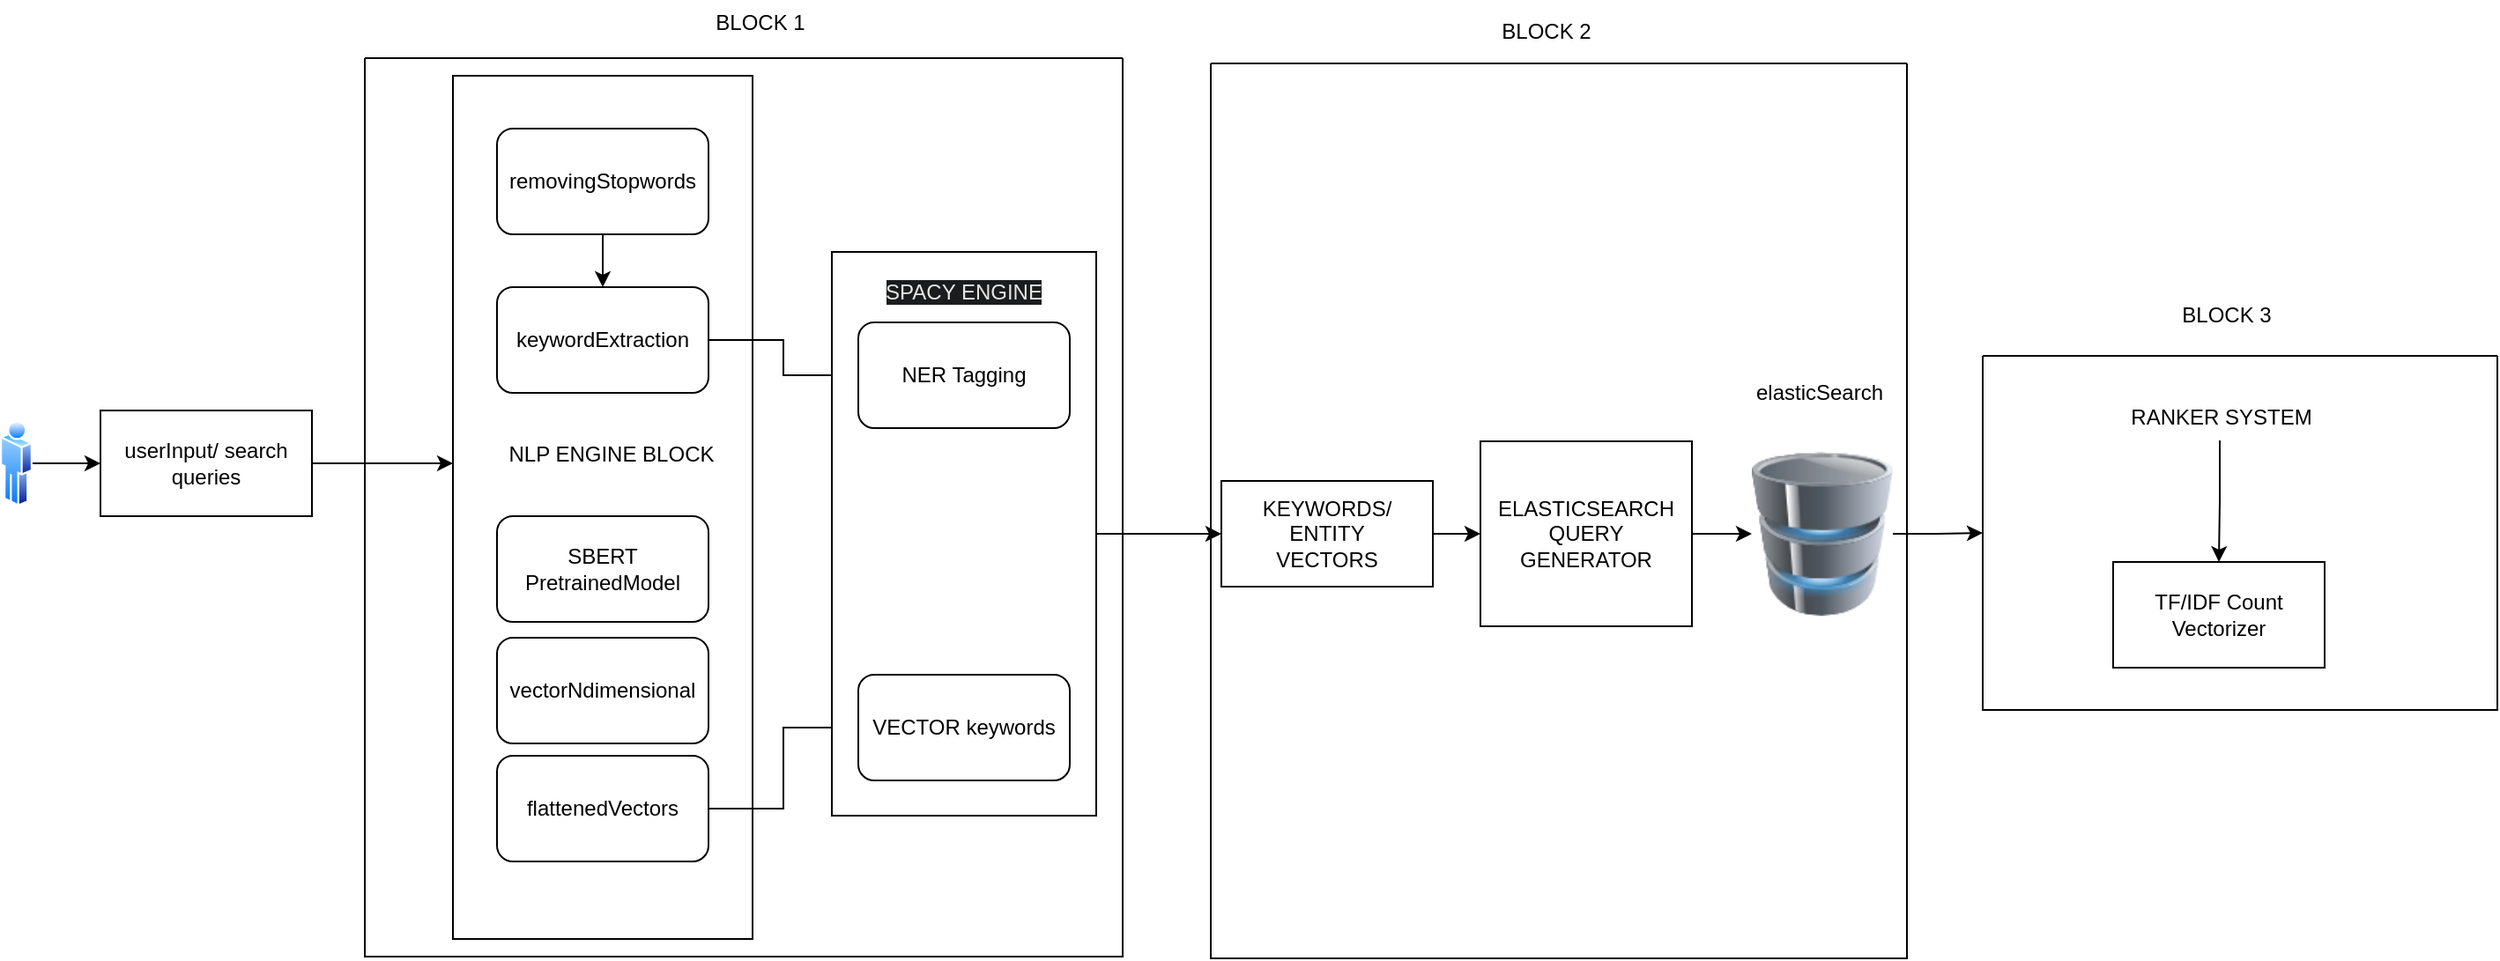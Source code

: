 <mxfile version="21.6.9" type="github">
  <diagram name="Page-1" id="bayIbZEzPVLwSbqbEemV">
    <mxGraphModel dx="1434" dy="788" grid="0" gridSize="10" guides="1" tooltips="1" connect="1" arrows="1" fold="1" page="1" pageScale="1" pageWidth="827" pageHeight="1169" background="none" math="0" shadow="0">
      <root>
        <mxCell id="0" />
        <mxCell id="1" parent="0" />
        <mxCell id="5J7Vs1bPSsVmYzyxt__D-5" value="" style="edgeStyle=orthogonalEdgeStyle;rounded=0;orthogonalLoop=1;jettySize=auto;html=1;" edge="1" parent="1" source="5J7Vs1bPSsVmYzyxt__D-1">
          <mxGeometry relative="1" as="geometry">
            <mxPoint x="290" y="366" as="targetPoint" />
          </mxGeometry>
        </mxCell>
        <mxCell id="5J7Vs1bPSsVmYzyxt__D-1" value="userInput/ search queries" style="rounded=0;whiteSpace=wrap;html=1;" vertex="1" parent="1">
          <mxGeometry x="90" y="336" width="120" height="60" as="geometry" />
        </mxCell>
        <mxCell id="5J7Vs1bPSsVmYzyxt__D-34" value="" style="edgeStyle=orthogonalEdgeStyle;rounded=0;orthogonalLoop=1;jettySize=auto;html=1;" edge="1" parent="1" source="5J7Vs1bPSsVmYzyxt__D-2" target="5J7Vs1bPSsVmYzyxt__D-1">
          <mxGeometry relative="1" as="geometry" />
        </mxCell>
        <mxCell id="5J7Vs1bPSsVmYzyxt__D-2" value="" style="image;aspect=fixed;perimeter=ellipsePerimeter;html=1;align=center;shadow=0;dashed=0;spacingTop=3;image=img/lib/active_directory/user.svg;" vertex="1" parent="1">
          <mxGeometry x="33" y="341" width="18.5" height="50" as="geometry" />
        </mxCell>
        <mxCell id="5J7Vs1bPSsVmYzyxt__D-7" value="" style="rounded=0;whiteSpace=wrap;html=1;" vertex="1" parent="1">
          <mxGeometry x="290" y="146" width="170" height="490" as="geometry" />
        </mxCell>
        <mxCell id="5J7Vs1bPSsVmYzyxt__D-24" value="" style="edgeStyle=orthogonalEdgeStyle;rounded=0;orthogonalLoop=1;jettySize=auto;html=1;" edge="1" parent="1" source="5J7Vs1bPSsVmYzyxt__D-8" target="5J7Vs1bPSsVmYzyxt__D-10">
          <mxGeometry relative="1" as="geometry" />
        </mxCell>
        <mxCell id="5J7Vs1bPSsVmYzyxt__D-8" value="removingStopwords" style="rounded=1;whiteSpace=wrap;html=1;" vertex="1" parent="1">
          <mxGeometry x="315" y="176" width="120" height="60" as="geometry" />
        </mxCell>
        <mxCell id="5J7Vs1bPSsVmYzyxt__D-26" value="" style="edgeStyle=orthogonalEdgeStyle;rounded=0;orthogonalLoop=1;jettySize=auto;html=1;" edge="1" parent="1" source="5J7Vs1bPSsVmYzyxt__D-10" target="5J7Vs1bPSsVmYzyxt__D-25">
          <mxGeometry relative="1" as="geometry" />
        </mxCell>
        <mxCell id="5J7Vs1bPSsVmYzyxt__D-10" value="keywordExtraction" style="rounded=1;whiteSpace=wrap;html=1;" vertex="1" parent="1">
          <mxGeometry x="315" y="266" width="120" height="60" as="geometry" />
        </mxCell>
        <mxCell id="5J7Vs1bPSsVmYzyxt__D-11" value="SBERT PretrainedModel" style="rounded=1;whiteSpace=wrap;html=1;" vertex="1" parent="1">
          <mxGeometry x="315" y="396" width="120" height="60" as="geometry" />
        </mxCell>
        <mxCell id="5J7Vs1bPSsVmYzyxt__D-12" value="vectorNdimensional" style="rounded=1;whiteSpace=wrap;html=1;" vertex="1" parent="1">
          <mxGeometry x="315" y="465" width="120" height="60" as="geometry" />
        </mxCell>
        <mxCell id="5J7Vs1bPSsVmYzyxt__D-30" value="" style="edgeStyle=orthogonalEdgeStyle;rounded=0;orthogonalLoop=1;jettySize=auto;html=1;" edge="1" parent="1" source="5J7Vs1bPSsVmYzyxt__D-14" target="5J7Vs1bPSsVmYzyxt__D-29">
          <mxGeometry relative="1" as="geometry" />
        </mxCell>
        <mxCell id="5J7Vs1bPSsVmYzyxt__D-14" value="flattenedVectors" style="rounded=1;whiteSpace=wrap;html=1;" vertex="1" parent="1">
          <mxGeometry x="315" y="532" width="120" height="60" as="geometry" />
        </mxCell>
        <mxCell id="5J7Vs1bPSsVmYzyxt__D-15" value="NLP ENGINE BLOCK&lt;br&gt;" style="text;html=1;strokeColor=none;fillColor=none;align=center;verticalAlign=middle;whiteSpace=wrap;rounded=0;" vertex="1" parent="1">
          <mxGeometry x="320" y="346" width="120" height="30" as="geometry" />
        </mxCell>
        <mxCell id="5J7Vs1bPSsVmYzyxt__D-22" value="" style="edgeStyle=orthogonalEdgeStyle;rounded=0;orthogonalLoop=1;jettySize=auto;html=1;" edge="1" parent="1" source="5J7Vs1bPSsVmYzyxt__D-16" target="5J7Vs1bPSsVmYzyxt__D-21">
          <mxGeometry relative="1" as="geometry" />
        </mxCell>
        <mxCell id="5J7Vs1bPSsVmYzyxt__D-16" value="" style="rounded=0;whiteSpace=wrap;html=1;" vertex="1" parent="1">
          <mxGeometry x="505" y="246" width="150" height="320" as="geometry" />
        </mxCell>
        <mxCell id="5J7Vs1bPSsVmYzyxt__D-17" value="&lt;br&gt;&lt;span data-darkreader-inline-bgcolor=&quot;&quot; data-darkreader-inline-color=&quot;&quot; style=&quot;color: rgb(232, 230, 227); font-family: Helvetica; font-size: 12px; font-style: normal; font-variant-ligatures: normal; font-variant-caps: normal; font-weight: 400; letter-spacing: normal; orphans: 2; text-align: center; text-indent: 0px; text-transform: none; widows: 2; word-spacing: 0px; -webkit-text-stroke-width: 0px; background-color: rgb(26, 28, 30); text-decoration-thickness: initial; text-decoration-style: initial; text-decoration-color: initial; float: none; --darkreader-inline-color: #d8d4cf; --darkreader-inline-bgcolor: #151718; display: inline !important;&quot;&gt;SPACY ENGINE&lt;/span&gt;" style="text;html=1;strokeColor=none;fillColor=none;align=center;verticalAlign=middle;whiteSpace=wrap;rounded=0;" vertex="1" parent="1">
          <mxGeometry x="520" y="246" width="120" height="30" as="geometry" />
        </mxCell>
        <mxCell id="5J7Vs1bPSsVmYzyxt__D-38" value="" style="edgeStyle=orthogonalEdgeStyle;rounded=0;orthogonalLoop=1;jettySize=auto;html=1;" edge="1" parent="1" source="5J7Vs1bPSsVmYzyxt__D-21" target="5J7Vs1bPSsVmYzyxt__D-37">
          <mxGeometry relative="1" as="geometry" />
        </mxCell>
        <mxCell id="5J7Vs1bPSsVmYzyxt__D-21" value="KEYWORDS/ ENTITY&lt;br&gt;VECTORS" style="whiteSpace=wrap;html=1;rounded=0;" vertex="1" parent="1">
          <mxGeometry x="726" y="376" width="120" height="60" as="geometry" />
        </mxCell>
        <mxCell id="5J7Vs1bPSsVmYzyxt__D-25" value="NER Tagging" style="rounded=1;whiteSpace=wrap;html=1;" vertex="1" parent="1">
          <mxGeometry x="520" y="286" width="120" height="60" as="geometry" />
        </mxCell>
        <mxCell id="5J7Vs1bPSsVmYzyxt__D-29" value="VECTOR keywords" style="rounded=1;whiteSpace=wrap;html=1;" vertex="1" parent="1">
          <mxGeometry x="520" y="486" width="120" height="60" as="geometry" />
        </mxCell>
        <mxCell id="5J7Vs1bPSsVmYzyxt__D-33" value="" style="swimlane;startSize=0;" vertex="1" parent="1">
          <mxGeometry x="240" y="136" width="430" height="510" as="geometry" />
        </mxCell>
        <mxCell id="5J7Vs1bPSsVmYzyxt__D-36" value="BLOCK 1" style="text;html=1;align=center;verticalAlign=middle;resizable=0;points=[];autosize=1;strokeColor=none;fillColor=none;" vertex="1" parent="1">
          <mxGeometry x="429" y="103" width="69" height="26" as="geometry" />
        </mxCell>
        <mxCell id="5J7Vs1bPSsVmYzyxt__D-41" value="" style="edgeStyle=orthogonalEdgeStyle;rounded=0;orthogonalLoop=1;jettySize=auto;html=1;" edge="1" parent="1" source="5J7Vs1bPSsVmYzyxt__D-37" target="5J7Vs1bPSsVmYzyxt__D-39">
          <mxGeometry relative="1" as="geometry" />
        </mxCell>
        <mxCell id="5J7Vs1bPSsVmYzyxt__D-37" value="ELASTICSEARCH QUERY GENERATOR" style="rounded=0;whiteSpace=wrap;html=1;" vertex="1" parent="1">
          <mxGeometry x="873" y="353.5" width="120" height="105" as="geometry" />
        </mxCell>
        <mxCell id="5J7Vs1bPSsVmYzyxt__D-52" style="edgeStyle=orthogonalEdgeStyle;rounded=0;orthogonalLoop=1;jettySize=auto;html=1;" edge="1" parent="1" source="5J7Vs1bPSsVmYzyxt__D-39" target="5J7Vs1bPSsVmYzyxt__D-46">
          <mxGeometry relative="1" as="geometry" />
        </mxCell>
        <mxCell id="5J7Vs1bPSsVmYzyxt__D-39" value="" style="image;html=1;image=img/lib/clip_art/computers/Database_128x128.png" vertex="1" parent="1">
          <mxGeometry x="1027" y="337" width="80" height="138" as="geometry" />
        </mxCell>
        <mxCell id="5J7Vs1bPSsVmYzyxt__D-40" value="elasticSearch&lt;br&gt;" style="text;html=1;align=center;verticalAlign=middle;resizable=0;points=[];autosize=1;strokeColor=none;fillColor=none;" vertex="1" parent="1">
          <mxGeometry x="1020" y="313" width="90" height="26" as="geometry" />
        </mxCell>
        <mxCell id="5J7Vs1bPSsVmYzyxt__D-43" value="" style="swimlane;startSize=0;" vertex="1" parent="1">
          <mxGeometry x="720" y="139" width="395" height="508" as="geometry" />
        </mxCell>
        <mxCell id="5J7Vs1bPSsVmYzyxt__D-44" value="BLOCK 2" style="text;html=1;align=center;verticalAlign=middle;resizable=0;points=[];autosize=1;strokeColor=none;fillColor=none;" vertex="1" parent="1">
          <mxGeometry x="875" y="108" width="69" height="26" as="geometry" />
        </mxCell>
        <mxCell id="5J7Vs1bPSsVmYzyxt__D-46" value="" style="swimlane;startSize=0;" vertex="1" parent="1">
          <mxGeometry x="1158" y="305" width="292" height="201" as="geometry" />
        </mxCell>
        <mxCell id="5J7Vs1bPSsVmYzyxt__D-50" value="" style="edgeStyle=orthogonalEdgeStyle;rounded=0;orthogonalLoop=1;jettySize=auto;html=1;" edge="1" parent="5J7Vs1bPSsVmYzyxt__D-46" source="5J7Vs1bPSsVmYzyxt__D-48" target="5J7Vs1bPSsVmYzyxt__D-49">
          <mxGeometry relative="1" as="geometry" />
        </mxCell>
        <mxCell id="5J7Vs1bPSsVmYzyxt__D-48" value="RANKER SYSTEM" style="text;html=1;align=center;verticalAlign=middle;resizable=0;points=[];autosize=1;strokeColor=none;fillColor=none;" vertex="1" parent="5J7Vs1bPSsVmYzyxt__D-46">
          <mxGeometry x="74" y="22" width="121" height="26" as="geometry" />
        </mxCell>
        <mxCell id="5J7Vs1bPSsVmYzyxt__D-49" value="TF/IDF Count Vectorizer" style="whiteSpace=wrap;html=1;" vertex="1" parent="5J7Vs1bPSsVmYzyxt__D-46">
          <mxGeometry x="74" y="117" width="120" height="60" as="geometry" />
        </mxCell>
        <mxCell id="5J7Vs1bPSsVmYzyxt__D-47" value="BLOCK 3" style="text;html=1;align=center;verticalAlign=middle;resizable=0;points=[];autosize=1;strokeColor=none;fillColor=none;" vertex="1" parent="1">
          <mxGeometry x="1261" y="269" width="69" height="26" as="geometry" />
        </mxCell>
      </root>
    </mxGraphModel>
  </diagram>
</mxfile>
